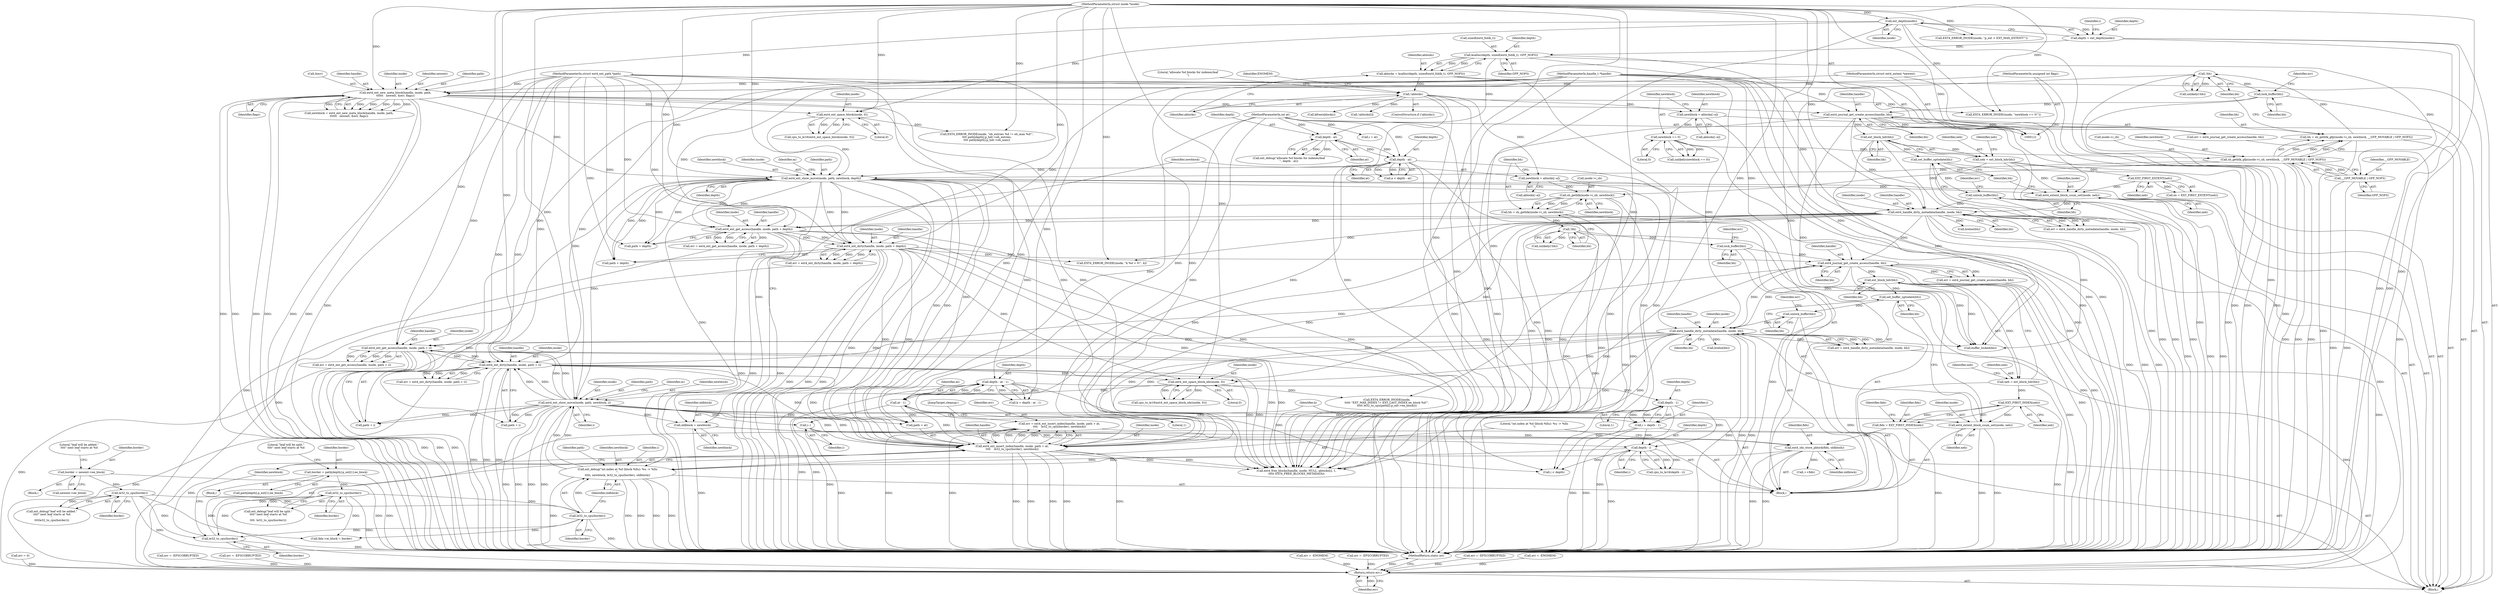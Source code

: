 digraph "0_linux_592acbf16821288ecdc4192c47e3774a4c48bb64_0@integer" {
"1000811" [label="(Call,err = ext4_ext_insert_index(handle, inode, path + at,\n\t\t\t\t    le32_to_cpu(border), newblock))"];
"1000813" [label="(Call,ext4_ext_insert_index(handle, inode, path + at,\n\t\t\t\t    le32_to_cpu(border), newblock))"];
"1000761" [label="(Call,ext4_handle_dirty_metadata(handle, inode, bh))"];
"1000584" [label="(Call,ext4_journal_get_create_access(handle, bh))"];
"1000800" [label="(Call,ext4_ext_dirty(handle, inode, path + i))"];
"1000778" [label="(Call,ext4_ext_get_access(handle, inode, path + i))"];
"1000122" [label="(MethodParameterIn,handle_t *handle)"];
"1000123" [label="(MethodParameterIn,struct inode *inode)"];
"1000700" [label="(Call,ext4_ext_show_move(inode, path, newblock, i))"];
"1000610" [label="(Call,ext4_ext_space_block_idx(inode, 0))"];
"1000470" [label="(Call,ext4_handle_dirty_metadata(handle, inode, bh))"];
"1000317" [label="(Call,ext4_journal_get_create_access(handle, bh))"];
"1000255" [label="(Call,ext4_ext_new_meta_block(handle, inode, path,\n\t\t\t\t\t\t   newext, &err, flags))"];
"1000136" [label="(Call,ext_depth(inode))"];
"1000125" [label="(MethodParameterIn,struct ext4_ext_path *path)"];
"1000126" [label="(MethodParameterIn,struct ext4_extent *newext)"];
"1000124" [label="(MethodParameterIn,unsigned int flags)"];
"1000313" [label="(Call,lock_buffer(bh))"];
"1000305" [label="(Call,!bh)"];
"1000293" [label="(Call,bh = sb_getblk_gfp(inode->i_sb, newblock, __GFP_MOVABLE | GFP_NOFS))"];
"1000295" [label="(Call,sb_getblk_gfp(inode->i_sb, newblock, __GFP_MOVABLE | GFP_NOFS))"];
"1000281" [label="(Call,newblock == 0)"];
"1000273" [label="(Call,newblock = ablocks[--a])"];
"1000231" [label="(Call,!ablocks)"];
"1000223" [label="(Call,ablocks = kcalloc(depth, sizeof(ext4_fsblk_t), GFP_NOFS))"];
"1000225" [label="(Call,kcalloc(depth, sizeof(ext4_fsblk_t), GFP_NOFS))"];
"1000134" [label="(Call,depth = ext_depth(inode))"];
"1000300" [label="(Call,__GFP_MOVABLE | GFP_NOFS)"];
"1000461" [label="(Call,ext4_extent_block_csum_set(inode, neh))"];
"1000405" [label="(Call,ext4_ext_show_move(inode, path, newblock, depth))"];
"1000337" [label="(Call,ext4_ext_space_block(inode, 0))"];
"1000247" [label="(Call,depth - at)"];
"1000238" [label="(Call,depth - at)"];
"1000127" [label="(MethodParameterIn,int at)"];
"1000323" [label="(Call,neh = ext_block_hdr(bh))"];
"1000325" [label="(Call,ext_block_hdr(bh))"];
"1000416" [label="(Call,EXT_FIRST_EXTENT(neh))"];
"1000466" [label="(Call,unlock_buffer(bh))"];
"1000464" [label="(Call,set_buffer_uptodate(bh))"];
"1000509" [label="(Call,ext4_ext_dirty(handle, inode, path + depth))"];
"1000487" [label="(Call,ext4_ext_get_access(handle, inode, path + depth))"];
"1000633" [label="(Call,ext_debug(\"int.index at %d (block %llu): %u -> %llu\n\",\n\t\t\t\ti, newblock, le32_to_cpu(border), oldblock))"];
"1000618" [label="(Call,depth - i)"];
"1000547" [label="(Call,depth - 1)"];
"1000520" [label="(Call,depth - at - 1)"];
"1000522" [label="(Call,at - 1)"];
"1000809" [label="(Call,i--)"];
"1000545" [label="(Call,i = depth - 1)"];
"1000565" [label="(Call,sb_getblk(inode->i_sb, newblock))"];
"1000557" [label="(Call,newblock = ablocks[--a])"];
"1000637" [label="(Call,le32_to_cpu(border))"];
"1000221" [label="(Call,le32_to_cpu(border))"];
"1000214" [label="(Call,border = newext->ee_block)"];
"1000210" [label="(Call,le32_to_cpu(border))"];
"1000197" [label="(Call,border = path[depth].p_ext[1].ee_block)"];
"1000630" [label="(Call,ext4_idx_store_pblock(fidx, oldblock))"];
"1000621" [label="(Call,fidx = EXT_FIRST_INDEX(neh))"];
"1000623" [label="(Call,EXT_FIRST_INDEX(neh))"];
"1000590" [label="(Call,neh = ext_block_hdr(bh))"];
"1000592" [label="(Call,ext_block_hdr(bh))"];
"1000554" [label="(Call,oldblock = newblock)"];
"1000580" [label="(Call,lock_buffer(bh))"];
"1000572" [label="(Call,!bh)"];
"1000563" [label="(Call,bh = sb_getblk(inode->i_sb, newblock))"];
"1000752" [label="(Call,ext4_extent_block_csum_set(inode, neh))"];
"1000757" [label="(Call,unlock_buffer(bh))"];
"1000755" [label="(Call,set_buffer_uptodate(bh))"];
"1000819" [label="(Call,le32_to_cpu(border))"];
"1000863" [label="(Return,return err;)"];
"1000258" [label="(Identifier,path)"];
"1000509" [label="(Call,ext4_ext_dirty(handle, inode, path + depth))"];
"1000759" [label="(Call,err = ext4_handle_dirty_metadata(handle, inode, bh))"];
"1000632" [label="(Identifier,oldblock)"];
"1000764" [label="(Identifier,bh)"];
"1000809" [label="(Call,i--)"];
"1000136" [label="(Call,ext_depth(inode))"];
"1000468" [label="(Call,err = ext4_handle_dirty_metadata(handle, inode, bh))"];
"1000521" [label="(Identifier,depth)"];
"1000781" [label="(Call,path + i)"];
"1000142" [label="(Identifier,i)"];
"1000408" [label="(Identifier,newblock)"];
"1000213" [label="(Block,)"];
"1000260" [label="(Call,&err)"];
"1000249" [label="(Identifier,at)"];
"1000768" [label="(Call,brelse(bh))"];
"1000821" [label="(Identifier,newblock)"];
"1000611" [label="(Identifier,inode)"];
"1000812" [label="(Identifier,err)"];
"1000220" [label="(Literal,\"leaf will be added.\"\n\t\t\t\t\" next leaf starts at %d\n\")"];
"1000122" [label="(MethodParameterIn,handle_t *handle)"];
"1000296" [label="(Call,inode->i_sb)"];
"1000763" [label="(Identifier,inode)"];
"1000470" [label="(Call,ext4_handle_dirty_metadata(handle, inode, bh))"];
"1000326" [label="(Identifier,bh)"];
"1000580" [label="(Call,lock_buffer(bh))"];
"1000224" [label="(Identifier,ablocks)"];
"1000590" [label="(Call,neh = ext_block_hdr(bh))"];
"1000135" [label="(Identifier,depth)"];
"1000477" [label="(Call,brelse(bh))"];
"1000512" [label="(Call,path + depth)"];
"1000124" [label="(MethodParameterIn,unsigned int flags)"];
"1000523" [label="(Identifier,at)"];
"1000313" [label="(Call,lock_buffer(bh))"];
"1000757" [label="(Call,unlock_buffer(bh))"];
"1000316" [label="(Identifier,err)"];
"1000620" [label="(Identifier,i)"];
"1000755" [label="(Call,set_buffer_uptodate(bh))"];
"1000300" [label="(Call,__GFP_MOVABLE | GFP_NOFS)"];
"1000221" [label="(Call,le32_to_cpu(border))"];
"1000209" [label="(Literal,\"leaf will be split.\"\n\t\t\t\t\" next leaf starts at %d\n\")"];
"1000229" [label="(Identifier,GFP_NOFS)"];
"1000319" [label="(Identifier,bh)"];
"1000226" [label="(Identifier,depth)"];
"1000295" [label="(Call,sb_getblk_gfp(inode->i_sb, newblock, __GFP_MOVABLE | GFP_NOFS))"];
"1000141" [label="(Call,i = at)"];
"1000208" [label="(Call,ext_debug(\"leaf will be split.\"\n\t\t\t\t\" next leaf starts at %d\n\",\n\t\t\t\t  le32_to_cpu(border)))"];
"1000134" [label="(Call,depth = ext_depth(inode))"];
"1000593" [label="(Identifier,bh)"];
"1000510" [label="(Identifier,handle)"];
"1000198" [label="(Identifier,border)"];
"1000646" [label="(Identifier,path)"];
"1000282" [label="(Identifier,newblock)"];
"1000463" [label="(Identifier,neh)"];
"1000125" [label="(MethodParameterIn,struct ext4_ext_path *path)"];
"1000802" [label="(Identifier,inode)"];
"1000816" [label="(Call,path + at)"];
"1000586" [label="(Identifier,bh)"];
"1000368" [label="(Call,EXT4_ERROR_INODE(inode, \"eh_entries %d != eh_max %d!\",\n\t\t\t\t path[depth].p_hdr->eh_entries,\n\t\t\t\t path[depth].p_hdr->eh_max))"];
"1000840" [label="(Call,i < depth)"];
"1000569" [label="(Identifier,newblock)"];
"1000627" [label="(Identifier,fidx)"];
"1000285" [label="(Call,EXT4_ERROR_INODE(inode, \"newblock == 0!\"))"];
"1000238" [label="(Call,depth - at)"];
"1000573" [label="(Identifier,bh)"];
"1000815" [label="(Identifier,inode)"];
"1000255" [label="(Call,ext4_ext_new_meta_block(handle, inode, path,\n\t\t\t\t\t\t   newext, &err, flags))"];
"1000472" [label="(Identifier,inode)"];
"1000231" [label="(Call,!ablocks)"];
"1000863" [label="(Return,return err;)"];
"1000553" [label="(Block,)"];
"1000223" [label="(Call,ablocks = kcalloc(depth, sizeof(ext4_fsblk_t), GFP_NOFS))"];
"1000864" [label="(Identifier,err)"];
"1000507" [label="(Call,err = ext4_ext_dirty(handle, inode, path + depth))"];
"1000405" [label="(Call,ext4_ext_show_move(inode, path, newblock, depth))"];
"1000215" [label="(Identifier,border)"];
"1000338" [label="(Identifier,inode)"];
"1000801" [label="(Identifier,handle)"];
"1000325" [label="(Call,ext_block_hdr(bh))"];
"1000489" [label="(Identifier,inode)"];
"1000635" [label="(Identifier,i)"];
"1000820" [label="(Identifier,border)"];
"1000323" [label="(Call,neh = ext_block_hdr(bh))"];
"1000462" [label="(Identifier,inode)"];
"1000758" [label="(Identifier,bh)"];
"1000634" [label="(Literal,\"int.index at %d (block %llu): %u -> %llu\n\")"];
"1000582" [label="(Call,err = ext4_journal_get_create_access(handle, bh))"];
"1000511" [label="(Identifier,inode)"];
"1000406" [label="(Identifier,inode)"];
"1000633" [label="(Call,ext_debug(\"int.index at %d (block %llu): %u -> %llu\n\",\n\t\t\t\ti, newblock, le32_to_cpu(border), oldblock))"];
"1000414" [label="(Call,ex = EXT_FIRST_EXTENT(neh))"];
"1000465" [label="(Identifier,bh)"];
"1000545" [label="(Call,i = depth - 1)"];
"1000752" [label="(Call,ext4_extent_block_csum_set(inode, neh))"];
"1000822" [label="(JumpTarget,cleanup:)"];
"1000196" [label="(Block,)"];
"1000222" [label="(Identifier,border)"];
"1000280" [label="(Call,unlikely(newblock == 0))"];
"1000245" [label="(Call,a < depth - at)"];
"1000247" [label="(Call,depth - at)"];
"1000559" [label="(Call,ablocks[--a])"];
"1000293" [label="(Call,bh = sb_getblk_gfp(inode->i_sb, newblock, __GFP_MOVABLE | GFP_NOFS))"];
"1000253" [label="(Call,newblock = ext4_ext_new_meta_block(handle, inode, path,\n\t\t\t\t\t\t   newext, &err, flags))"];
"1000621" [label="(Call,fidx = EXT_FIRST_INDEX(neh))"];
"1000518" [label="(Call,k = depth - at - 1)"];
"1000219" [label="(Call,ext_debug(\"leaf will be added.\"\n\t\t\t\t\" next leaf starts at %d\n\",\n\t\t\t\tle32_to_cpu(border)))"];
"1000488" [label="(Identifier,handle)"];
"1000546" [label="(Identifier,i)"];
"1000619" [label="(Identifier,depth)"];
"1000810" [label="(Identifier,i)"];
"1000622" [label="(Identifier,fidx)"];
"1000416" [label="(Call,EXT_FIRST_EXTENT(neh))"];
"1000572" [label="(Call,!bh)"];
"1000564" [label="(Identifier,bh)"];
"1000227" [label="(Call,sizeof(ext4_fsblk_t))"];
"1000137" [label="(Identifier,inode)"];
"1000803" [label="(Call,path + i)"];
"1000591" [label="(Identifier,neh)"];
"1000531" [label="(Call,EXT4_ERROR_INODE(inode, \"k %d < 0!\", k))"];
"1000656" [label="(Call,EXT4_ERROR_INODE(inode,\n\t\t\t\t\t \"EXT_MAX_INDEX != EXT_LAST_INDEX ee_block %d!\",\n\t\t\t\t\t le32_to_cpu(path[i].p_ext->ee_block)))"];
"1000557" [label="(Call,newblock = ablocks[--a])"];
"1000847" [label="(Call,!ablocks[i])"];
"1000464" [label="(Call,set_buffer_uptodate(bh))"];
"1000469" [label="(Identifier,err)"];
"1000317" [label="(Call,ext4_journal_get_create_access(handle, bh))"];
"1000177" [label="(Call,EXT4_ERROR_INODE(inode, \"p_ext > EXT_MAX_EXTENT!\"))"];
"1000306" [label="(Identifier,bh)"];
"1000552" [label="(Identifier,k)"];
"1000610" [label="(Call,ext4_ext_space_block_idx(inode, 0))"];
"1000236" [label="(Call,ext_debug(\"allocate %d blocks for indexes/leaf\n\", depth - at))"];
"1000636" [label="(Identifier,newblock)"];
"1000466" [label="(Call,unlock_buffer(bh))"];
"1000638" [label="(Identifier,border)"];
"1000411" [label="(Identifier,m)"];
"1000623" [label="(Call,EXT_FIRST_INDEX(neh))"];
"1000237" [label="(Literal,\"allocate %d blocks for indexes/leaf\n\")"];
"1000667" [label="(Call,err = -EFSCORRUPTED)"];
"1000473" [label="(Identifier,bh)"];
"1000585" [label="(Identifier,handle)"];
"1000700" [label="(Call,ext4_ext_show_move(inode, path, newblock, i))"];
"1000761" [label="(Call,ext4_handle_dirty_metadata(handle, inode, bh))"];
"1000753" [label="(Identifier,inode)"];
"1000703" [label="(Identifier,newblock)"];
"1000565" [label="(Call,sb_getblk(inode->i_sb, newblock))"];
"1000631" [label="(Identifier,fidx)"];
"1000127" [label="(MethodParameterIn,int at)"];
"1000630" [label="(Call,ext4_idx_store_pblock(fidx, oldblock))"];
"1000612" [label="(Literal,0)"];
"1000571" [label="(Call,unlikely(!bh))"];
"1000800" [label="(Call,ext4_ext_dirty(handle, inode, path + i))"];
"1000283" [label="(Literal,0)"];
"1000230" [label="(ControlStructure,if (!ablocks))"];
"1000485" [label="(Call,err = ext4_ext_get_access(handle, inode, path + depth))"];
"1000637" [label="(Call,le32_to_cpu(border))"];
"1000409" [label="(Identifier,depth)"];
"1000535" [label="(Call,err = -EFSCORRUPTED)"];
"1000210" [label="(Call,le32_to_cpu(border))"];
"1000639" [label="(Identifier,oldblock)"];
"1000256" [label="(Identifier,handle)"];
"1000294" [label="(Identifier,bh)"];
"1000235" [label="(Identifier,ENOMEM)"];
"1000520" [label="(Call,depth - at - 1)"];
"1000625" [label="(Call,fidx->ei_block = border)"];
"1000490" [label="(Call,path + depth)"];
"1000461" [label="(Call,ext4_extent_block_csum_set(inode, neh))"];
"1000407" [label="(Identifier,path)"];
"1000199" [label="(Call,path[depth].p_ext[1].ee_block)"];
"1000709" [label="(Call,++fidx)"];
"1000865" [label="(MethodReturn,static int)"];
"1000701" [label="(Identifier,inode)"];
"1000592" [label="(Call,ext_block_hdr(bh))"];
"1000556" [label="(Identifier,newblock)"];
"1000811" [label="(Call,err = ext4_ext_insert_index(handle, inode, path + at,\n\t\t\t\t    le32_to_cpu(border), newblock))"];
"1000762" [label="(Identifier,handle)"];
"1000581" [label="(Identifier,bh)"];
"1000756" [label="(Identifier,bh)"];
"1000575" [label="(Call,err = -ENOMEM)"];
"1000232" [label="(Identifier,ablocks)"];
"1000827" [label="(Call,buffer_locked(bh))"];
"1000548" [label="(Identifier,depth)"];
"1000126" [label="(MethodParameterIn,struct ext4_extent *newext)"];
"1000324" [label="(Identifier,neh)"];
"1000262" [label="(Identifier,flags)"];
"1000487" [label="(Call,ext4_ext_get_access(handle, inode, path + depth))"];
"1000339" [label="(Literal,0)"];
"1000467" [label="(Identifier,bh)"];
"1000558" [label="(Identifier,newblock)"];
"1000776" [label="(Call,err = ext4_ext_get_access(handle, inode, path + i))"];
"1000155" [label="(Call,err = 0)"];
"1000128" [label="(Block,)"];
"1000563" [label="(Call,bh = sb_getblk(inode->i_sb, newblock))"];
"1000702" [label="(Identifier,path)"];
"1000273" [label="(Call,newblock = ablocks[--a])"];
"1000617" [label="(Call,cpu_to_le16(depth - i))"];
"1000524" [label="(Literal,1)"];
"1000216" [label="(Call,newext->ee_block)"];
"1000760" [label="(Identifier,err)"];
"1000549" [label="(Literal,1)"];
"1000778" [label="(Call,ext4_ext_get_access(handle, inode, path + i))"];
"1000798" [label="(Call,err = ext4_ext_dirty(handle, inode, path + i))"];
"1000315" [label="(Call,err = ext4_journal_get_create_access(handle, bh))"];
"1000861" [label="(Call,kfree(ablocks))"];
"1000566" [label="(Call,inode->i_sb)"];
"1000240" [label="(Identifier,at)"];
"1000583" [label="(Identifier,err)"];
"1000555" [label="(Identifier,oldblock)"];
"1000706" [label="(Identifier,m)"];
"1000813" [label="(Call,ext4_ext_insert_index(handle, inode, path + at,\n\t\t\t\t    le32_to_cpu(border), newblock))"];
"1000305" [label="(Call,!bh)"];
"1000318" [label="(Identifier,handle)"];
"1000302" [label="(Identifier,GFP_NOFS)"];
"1000547" [label="(Call,depth - 1)"];
"1000609" [label="(Call,cpu_to_le16(ext4_ext_space_block_idx(inode, 0)))"];
"1000288" [label="(Call,err = -EFSCORRUPTED)"];
"1000779" [label="(Identifier,handle)"];
"1000304" [label="(Call,unlikely(!bh))"];
"1000471" [label="(Identifier,handle)"];
"1000275" [label="(Call,ablocks[--a])"];
"1000780" [label="(Identifier,inode)"];
"1000852" [label="(Call,ext4_free_blocks(handle, inode, NULL, ablocks[i], 1,\n\t\t\t\t\t EXT4_FREE_BLOCKS_METADATA))"];
"1000618" [label="(Call,depth - i)"];
"1000257" [label="(Identifier,inode)"];
"1000197" [label="(Call,border = path[depth].p_ext[1].ee_block)"];
"1000299" [label="(Identifier,newblock)"];
"1000814" [label="(Identifier,handle)"];
"1000417" [label="(Identifier,neh)"];
"1000259" [label="(Identifier,newext)"];
"1000329" [label="(Identifier,neh)"];
"1000624" [label="(Identifier,neh)"];
"1000819" [label="(Call,le32_to_cpu(border))"];
"1000596" [label="(Identifier,neh)"];
"1000554" [label="(Call,oldblock = newblock)"];
"1000225" [label="(Call,kcalloc(depth, sizeof(ext4_fsblk_t), GFP_NOFS))"];
"1000336" [label="(Call,cpu_to_le16(ext4_ext_space_block(inode, 0)))"];
"1000281" [label="(Call,newblock == 0)"];
"1000754" [label="(Identifier,neh)"];
"1000301" [label="(Identifier,__GFP_MOVABLE)"];
"1000239" [label="(Identifier,depth)"];
"1000214" [label="(Call,border = newext->ee_block)"];
"1000385" [label="(Call,err = -EFSCORRUPTED)"];
"1000704" [label="(Identifier,i)"];
"1000314" [label="(Identifier,bh)"];
"1000123" [label="(MethodParameterIn,struct inode *inode)"];
"1000337" [label="(Call,ext4_ext_space_block(inode, 0))"];
"1000211" [label="(Identifier,border)"];
"1000248" [label="(Identifier,depth)"];
"1000308" [label="(Call,err = -ENOMEM)"];
"1000522" [label="(Call,at - 1)"];
"1000584" [label="(Call,ext4_journal_get_create_access(handle, bh))"];
"1000274" [label="(Identifier,newblock)"];
"1000811" -> "1000128"  [label="AST: "];
"1000811" -> "1000813"  [label="CFG: "];
"1000812" -> "1000811"  [label="AST: "];
"1000813" -> "1000811"  [label="AST: "];
"1000822" -> "1000811"  [label="CFG: "];
"1000811" -> "1000865"  [label="DDG: "];
"1000811" -> "1000865"  [label="DDG: "];
"1000813" -> "1000811"  [label="DDG: "];
"1000813" -> "1000811"  [label="DDG: "];
"1000813" -> "1000811"  [label="DDG: "];
"1000813" -> "1000811"  [label="DDG: "];
"1000813" -> "1000811"  [label="DDG: "];
"1000811" -> "1000863"  [label="DDG: "];
"1000813" -> "1000821"  [label="CFG: "];
"1000814" -> "1000813"  [label="AST: "];
"1000815" -> "1000813"  [label="AST: "];
"1000816" -> "1000813"  [label="AST: "];
"1000819" -> "1000813"  [label="AST: "];
"1000821" -> "1000813"  [label="AST: "];
"1000813" -> "1000865"  [label="DDG: "];
"1000813" -> "1000865"  [label="DDG: "];
"1000813" -> "1000865"  [label="DDG: "];
"1000813" -> "1000865"  [label="DDG: "];
"1000813" -> "1000865"  [label="DDG: "];
"1000761" -> "1000813"  [label="DDG: "];
"1000761" -> "1000813"  [label="DDG: "];
"1000800" -> "1000813"  [label="DDG: "];
"1000800" -> "1000813"  [label="DDG: "];
"1000470" -> "1000813"  [label="DDG: "];
"1000470" -> "1000813"  [label="DDG: "];
"1000509" -> "1000813"  [label="DDG: "];
"1000509" -> "1000813"  [label="DDG: "];
"1000122" -> "1000813"  [label="DDG: "];
"1000123" -> "1000813"  [label="DDG: "];
"1000405" -> "1000813"  [label="DDG: "];
"1000405" -> "1000813"  [label="DDG: "];
"1000700" -> "1000813"  [label="DDG: "];
"1000700" -> "1000813"  [label="DDG: "];
"1000125" -> "1000813"  [label="DDG: "];
"1000522" -> "1000813"  [label="DDG: "];
"1000127" -> "1000813"  [label="DDG: "];
"1000819" -> "1000813"  [label="DDG: "];
"1000813" -> "1000852"  [label="DDG: "];
"1000813" -> "1000852"  [label="DDG: "];
"1000761" -> "1000759"  [label="AST: "];
"1000761" -> "1000764"  [label="CFG: "];
"1000762" -> "1000761"  [label="AST: "];
"1000763" -> "1000761"  [label="AST: "];
"1000764" -> "1000761"  [label="AST: "];
"1000759" -> "1000761"  [label="CFG: "];
"1000761" -> "1000865"  [label="DDG: "];
"1000761" -> "1000865"  [label="DDG: "];
"1000761" -> "1000865"  [label="DDG: "];
"1000761" -> "1000584"  [label="DDG: "];
"1000761" -> "1000610"  [label="DDG: "];
"1000761" -> "1000759"  [label="DDG: "];
"1000761" -> "1000759"  [label="DDG: "];
"1000761" -> "1000759"  [label="DDG: "];
"1000584" -> "1000761"  [label="DDG: "];
"1000122" -> "1000761"  [label="DDG: "];
"1000752" -> "1000761"  [label="DDG: "];
"1000123" -> "1000761"  [label="DDG: "];
"1000757" -> "1000761"  [label="DDG: "];
"1000761" -> "1000768"  [label="DDG: "];
"1000761" -> "1000778"  [label="DDG: "];
"1000761" -> "1000778"  [label="DDG: "];
"1000761" -> "1000827"  [label="DDG: "];
"1000761" -> "1000852"  [label="DDG: "];
"1000761" -> "1000852"  [label="DDG: "];
"1000584" -> "1000582"  [label="AST: "];
"1000584" -> "1000586"  [label="CFG: "];
"1000585" -> "1000584"  [label="AST: "];
"1000586" -> "1000584"  [label="AST: "];
"1000582" -> "1000584"  [label="CFG: "];
"1000584" -> "1000865"  [label="DDG: "];
"1000584" -> "1000865"  [label="DDG: "];
"1000584" -> "1000582"  [label="DDG: "];
"1000584" -> "1000582"  [label="DDG: "];
"1000800" -> "1000584"  [label="DDG: "];
"1000470" -> "1000584"  [label="DDG: "];
"1000509" -> "1000584"  [label="DDG: "];
"1000122" -> "1000584"  [label="DDG: "];
"1000580" -> "1000584"  [label="DDG: "];
"1000584" -> "1000592"  [label="DDG: "];
"1000584" -> "1000827"  [label="DDG: "];
"1000584" -> "1000852"  [label="DDG: "];
"1000800" -> "1000798"  [label="AST: "];
"1000800" -> "1000803"  [label="CFG: "];
"1000801" -> "1000800"  [label="AST: "];
"1000802" -> "1000800"  [label="AST: "];
"1000803" -> "1000800"  [label="AST: "];
"1000798" -> "1000800"  [label="CFG: "];
"1000800" -> "1000865"  [label="DDG: "];
"1000800" -> "1000865"  [label="DDG: "];
"1000800" -> "1000865"  [label="DDG: "];
"1000800" -> "1000610"  [label="DDG: "];
"1000800" -> "1000798"  [label="DDG: "];
"1000800" -> "1000798"  [label="DDG: "];
"1000800" -> "1000798"  [label="DDG: "];
"1000778" -> "1000800"  [label="DDG: "];
"1000778" -> "1000800"  [label="DDG: "];
"1000122" -> "1000800"  [label="DDG: "];
"1000123" -> "1000800"  [label="DDG: "];
"1000125" -> "1000800"  [label="DDG: "];
"1000700" -> "1000800"  [label="DDG: "];
"1000700" -> "1000800"  [label="DDG: "];
"1000800" -> "1000852"  [label="DDG: "];
"1000800" -> "1000852"  [label="DDG: "];
"1000778" -> "1000776"  [label="AST: "];
"1000778" -> "1000781"  [label="CFG: "];
"1000779" -> "1000778"  [label="AST: "];
"1000780" -> "1000778"  [label="AST: "];
"1000781" -> "1000778"  [label="AST: "];
"1000776" -> "1000778"  [label="CFG: "];
"1000778" -> "1000865"  [label="DDG: "];
"1000778" -> "1000865"  [label="DDG: "];
"1000778" -> "1000865"  [label="DDG: "];
"1000778" -> "1000776"  [label="DDG: "];
"1000778" -> "1000776"  [label="DDG: "];
"1000778" -> "1000776"  [label="DDG: "];
"1000122" -> "1000778"  [label="DDG: "];
"1000123" -> "1000778"  [label="DDG: "];
"1000700" -> "1000778"  [label="DDG: "];
"1000700" -> "1000778"  [label="DDG: "];
"1000125" -> "1000778"  [label="DDG: "];
"1000778" -> "1000852"  [label="DDG: "];
"1000778" -> "1000852"  [label="DDG: "];
"1000122" -> "1000121"  [label="AST: "];
"1000122" -> "1000865"  [label="DDG: "];
"1000122" -> "1000255"  [label="DDG: "];
"1000122" -> "1000317"  [label="DDG: "];
"1000122" -> "1000470"  [label="DDG: "];
"1000122" -> "1000487"  [label="DDG: "];
"1000122" -> "1000509"  [label="DDG: "];
"1000122" -> "1000852"  [label="DDG: "];
"1000123" -> "1000121"  [label="AST: "];
"1000123" -> "1000865"  [label="DDG: "];
"1000123" -> "1000136"  [label="DDG: "];
"1000123" -> "1000177"  [label="DDG: "];
"1000123" -> "1000255"  [label="DDG: "];
"1000123" -> "1000285"  [label="DDG: "];
"1000123" -> "1000337"  [label="DDG: "];
"1000123" -> "1000368"  [label="DDG: "];
"1000123" -> "1000405"  [label="DDG: "];
"1000123" -> "1000461"  [label="DDG: "];
"1000123" -> "1000470"  [label="DDG: "];
"1000123" -> "1000487"  [label="DDG: "];
"1000123" -> "1000509"  [label="DDG: "];
"1000123" -> "1000531"  [label="DDG: "];
"1000123" -> "1000610"  [label="DDG: "];
"1000123" -> "1000656"  [label="DDG: "];
"1000123" -> "1000700"  [label="DDG: "];
"1000123" -> "1000752"  [label="DDG: "];
"1000123" -> "1000852"  [label="DDG: "];
"1000700" -> "1000553"  [label="AST: "];
"1000700" -> "1000704"  [label="CFG: "];
"1000701" -> "1000700"  [label="AST: "];
"1000702" -> "1000700"  [label="AST: "];
"1000703" -> "1000700"  [label="AST: "];
"1000704" -> "1000700"  [label="AST: "];
"1000706" -> "1000700"  [label="CFG: "];
"1000700" -> "1000865"  [label="DDG: "];
"1000700" -> "1000865"  [label="DDG: "];
"1000700" -> "1000865"  [label="DDG: "];
"1000700" -> "1000865"  [label="DDG: "];
"1000700" -> "1000554"  [label="DDG: "];
"1000610" -> "1000700"  [label="DDG: "];
"1000405" -> "1000700"  [label="DDG: "];
"1000125" -> "1000700"  [label="DDG: "];
"1000633" -> "1000700"  [label="DDG: "];
"1000633" -> "1000700"  [label="DDG: "];
"1000700" -> "1000752"  [label="DDG: "];
"1000700" -> "1000781"  [label="DDG: "];
"1000700" -> "1000781"  [label="DDG: "];
"1000700" -> "1000803"  [label="DDG: "];
"1000700" -> "1000803"  [label="DDG: "];
"1000700" -> "1000809"  [label="DDG: "];
"1000700" -> "1000816"  [label="DDG: "];
"1000610" -> "1000609"  [label="AST: "];
"1000610" -> "1000612"  [label="CFG: "];
"1000611" -> "1000610"  [label="AST: "];
"1000612" -> "1000610"  [label="AST: "];
"1000609" -> "1000610"  [label="CFG: "];
"1000610" -> "1000609"  [label="DDG: "];
"1000610" -> "1000609"  [label="DDG: "];
"1000470" -> "1000610"  [label="DDG: "];
"1000509" -> "1000610"  [label="DDG: "];
"1000610" -> "1000656"  [label="DDG: "];
"1000470" -> "1000468"  [label="AST: "];
"1000470" -> "1000473"  [label="CFG: "];
"1000471" -> "1000470"  [label="AST: "];
"1000472" -> "1000470"  [label="AST: "];
"1000473" -> "1000470"  [label="AST: "];
"1000468" -> "1000470"  [label="CFG: "];
"1000470" -> "1000865"  [label="DDG: "];
"1000470" -> "1000865"  [label="DDG: "];
"1000470" -> "1000865"  [label="DDG: "];
"1000470" -> "1000468"  [label="DDG: "];
"1000470" -> "1000468"  [label="DDG: "];
"1000470" -> "1000468"  [label="DDG: "];
"1000317" -> "1000470"  [label="DDG: "];
"1000461" -> "1000470"  [label="DDG: "];
"1000466" -> "1000470"  [label="DDG: "];
"1000470" -> "1000477"  [label="DDG: "];
"1000470" -> "1000487"  [label="DDG: "];
"1000470" -> "1000487"  [label="DDG: "];
"1000470" -> "1000531"  [label="DDG: "];
"1000470" -> "1000827"  [label="DDG: "];
"1000470" -> "1000852"  [label="DDG: "];
"1000470" -> "1000852"  [label="DDG: "];
"1000317" -> "1000315"  [label="AST: "];
"1000317" -> "1000319"  [label="CFG: "];
"1000318" -> "1000317"  [label="AST: "];
"1000319" -> "1000317"  [label="AST: "];
"1000315" -> "1000317"  [label="CFG: "];
"1000317" -> "1000865"  [label="DDG: "];
"1000317" -> "1000865"  [label="DDG: "];
"1000317" -> "1000315"  [label="DDG: "];
"1000317" -> "1000315"  [label="DDG: "];
"1000255" -> "1000317"  [label="DDG: "];
"1000313" -> "1000317"  [label="DDG: "];
"1000317" -> "1000325"  [label="DDG: "];
"1000317" -> "1000827"  [label="DDG: "];
"1000317" -> "1000852"  [label="DDG: "];
"1000255" -> "1000253"  [label="AST: "];
"1000255" -> "1000262"  [label="CFG: "];
"1000256" -> "1000255"  [label="AST: "];
"1000257" -> "1000255"  [label="AST: "];
"1000258" -> "1000255"  [label="AST: "];
"1000259" -> "1000255"  [label="AST: "];
"1000260" -> "1000255"  [label="AST: "];
"1000262" -> "1000255"  [label="AST: "];
"1000253" -> "1000255"  [label="CFG: "];
"1000255" -> "1000865"  [label="DDG: "];
"1000255" -> "1000865"  [label="DDG: "];
"1000255" -> "1000865"  [label="DDG: "];
"1000255" -> "1000865"  [label="DDG: "];
"1000255" -> "1000865"  [label="DDG: "];
"1000255" -> "1000865"  [label="DDG: "];
"1000255" -> "1000253"  [label="DDG: "];
"1000255" -> "1000253"  [label="DDG: "];
"1000255" -> "1000253"  [label="DDG: "];
"1000255" -> "1000253"  [label="DDG: "];
"1000255" -> "1000253"  [label="DDG: "];
"1000255" -> "1000253"  [label="DDG: "];
"1000136" -> "1000255"  [label="DDG: "];
"1000125" -> "1000255"  [label="DDG: "];
"1000126" -> "1000255"  [label="DDG: "];
"1000124" -> "1000255"  [label="DDG: "];
"1000255" -> "1000285"  [label="DDG: "];
"1000255" -> "1000337"  [label="DDG: "];
"1000255" -> "1000405"  [label="DDG: "];
"1000255" -> "1000852"  [label="DDG: "];
"1000255" -> "1000852"  [label="DDG: "];
"1000136" -> "1000134"  [label="AST: "];
"1000136" -> "1000137"  [label="CFG: "];
"1000137" -> "1000136"  [label="AST: "];
"1000134" -> "1000136"  [label="CFG: "];
"1000136" -> "1000865"  [label="DDG: "];
"1000136" -> "1000134"  [label="DDG: "];
"1000136" -> "1000177"  [label="DDG: "];
"1000136" -> "1000285"  [label="DDG: "];
"1000136" -> "1000337"  [label="DDG: "];
"1000136" -> "1000852"  [label="DDG: "];
"1000125" -> "1000121"  [label="AST: "];
"1000125" -> "1000865"  [label="DDG: "];
"1000125" -> "1000405"  [label="DDG: "];
"1000125" -> "1000487"  [label="DDG: "];
"1000125" -> "1000490"  [label="DDG: "];
"1000125" -> "1000509"  [label="DDG: "];
"1000125" -> "1000512"  [label="DDG: "];
"1000125" -> "1000781"  [label="DDG: "];
"1000125" -> "1000803"  [label="DDG: "];
"1000125" -> "1000816"  [label="DDG: "];
"1000126" -> "1000121"  [label="AST: "];
"1000126" -> "1000865"  [label="DDG: "];
"1000124" -> "1000121"  [label="AST: "];
"1000124" -> "1000865"  [label="DDG: "];
"1000313" -> "1000128"  [label="AST: "];
"1000313" -> "1000314"  [label="CFG: "];
"1000314" -> "1000313"  [label="AST: "];
"1000316" -> "1000313"  [label="CFG: "];
"1000313" -> "1000865"  [label="DDG: "];
"1000305" -> "1000313"  [label="DDG: "];
"1000305" -> "1000304"  [label="AST: "];
"1000305" -> "1000306"  [label="CFG: "];
"1000306" -> "1000305"  [label="AST: "];
"1000304" -> "1000305"  [label="CFG: "];
"1000305" -> "1000865"  [label="DDG: "];
"1000305" -> "1000304"  [label="DDG: "];
"1000293" -> "1000305"  [label="DDG: "];
"1000305" -> "1000827"  [label="DDG: "];
"1000293" -> "1000128"  [label="AST: "];
"1000293" -> "1000295"  [label="CFG: "];
"1000294" -> "1000293"  [label="AST: "];
"1000295" -> "1000293"  [label="AST: "];
"1000306" -> "1000293"  [label="CFG: "];
"1000293" -> "1000865"  [label="DDG: "];
"1000295" -> "1000293"  [label="DDG: "];
"1000295" -> "1000293"  [label="DDG: "];
"1000295" -> "1000293"  [label="DDG: "];
"1000295" -> "1000300"  [label="CFG: "];
"1000296" -> "1000295"  [label="AST: "];
"1000299" -> "1000295"  [label="AST: "];
"1000300" -> "1000295"  [label="AST: "];
"1000295" -> "1000865"  [label="DDG: "];
"1000295" -> "1000865"  [label="DDG: "];
"1000295" -> "1000865"  [label="DDG: "];
"1000281" -> "1000295"  [label="DDG: "];
"1000300" -> "1000295"  [label="DDG: "];
"1000300" -> "1000295"  [label="DDG: "];
"1000295" -> "1000405"  [label="DDG: "];
"1000295" -> "1000565"  [label="DDG: "];
"1000281" -> "1000280"  [label="AST: "];
"1000281" -> "1000283"  [label="CFG: "];
"1000282" -> "1000281"  [label="AST: "];
"1000283" -> "1000281"  [label="AST: "];
"1000280" -> "1000281"  [label="CFG: "];
"1000281" -> "1000865"  [label="DDG: "];
"1000281" -> "1000280"  [label="DDG: "];
"1000281" -> "1000280"  [label="DDG: "];
"1000273" -> "1000281"  [label="DDG: "];
"1000273" -> "1000128"  [label="AST: "];
"1000273" -> "1000275"  [label="CFG: "];
"1000274" -> "1000273"  [label="AST: "];
"1000275" -> "1000273"  [label="AST: "];
"1000282" -> "1000273"  [label="CFG: "];
"1000273" -> "1000865"  [label="DDG: "];
"1000231" -> "1000273"  [label="DDG: "];
"1000231" -> "1000230"  [label="AST: "];
"1000231" -> "1000232"  [label="CFG: "];
"1000232" -> "1000231"  [label="AST: "];
"1000235" -> "1000231"  [label="CFG: "];
"1000237" -> "1000231"  [label="CFG: "];
"1000231" -> "1000865"  [label="DDG: "];
"1000231" -> "1000865"  [label="DDG: "];
"1000223" -> "1000231"  [label="DDG: "];
"1000231" -> "1000557"  [label="DDG: "];
"1000231" -> "1000847"  [label="DDG: "];
"1000231" -> "1000852"  [label="DDG: "];
"1000231" -> "1000861"  [label="DDG: "];
"1000223" -> "1000128"  [label="AST: "];
"1000223" -> "1000225"  [label="CFG: "];
"1000224" -> "1000223"  [label="AST: "];
"1000225" -> "1000223"  [label="AST: "];
"1000232" -> "1000223"  [label="CFG: "];
"1000223" -> "1000865"  [label="DDG: "];
"1000225" -> "1000223"  [label="DDG: "];
"1000225" -> "1000223"  [label="DDG: "];
"1000225" -> "1000229"  [label="CFG: "];
"1000226" -> "1000225"  [label="AST: "];
"1000227" -> "1000225"  [label="AST: "];
"1000229" -> "1000225"  [label="AST: "];
"1000225" -> "1000865"  [label="DDG: "];
"1000225" -> "1000865"  [label="DDG: "];
"1000134" -> "1000225"  [label="DDG: "];
"1000225" -> "1000238"  [label="DDG: "];
"1000225" -> "1000300"  [label="DDG: "];
"1000134" -> "1000128"  [label="AST: "];
"1000135" -> "1000134"  [label="AST: "];
"1000142" -> "1000134"  [label="CFG: "];
"1000134" -> "1000865"  [label="DDG: "];
"1000134" -> "1000865"  [label="DDG: "];
"1000300" -> "1000302"  [label="CFG: "];
"1000301" -> "1000300"  [label="AST: "];
"1000302" -> "1000300"  [label="AST: "];
"1000300" -> "1000865"  [label="DDG: "];
"1000300" -> "1000865"  [label="DDG: "];
"1000461" -> "1000128"  [label="AST: "];
"1000461" -> "1000463"  [label="CFG: "];
"1000462" -> "1000461"  [label="AST: "];
"1000463" -> "1000461"  [label="AST: "];
"1000465" -> "1000461"  [label="CFG: "];
"1000461" -> "1000865"  [label="DDG: "];
"1000461" -> "1000865"  [label="DDG: "];
"1000405" -> "1000461"  [label="DDG: "];
"1000323" -> "1000461"  [label="DDG: "];
"1000416" -> "1000461"  [label="DDG: "];
"1000405" -> "1000128"  [label="AST: "];
"1000405" -> "1000409"  [label="CFG: "];
"1000406" -> "1000405"  [label="AST: "];
"1000407" -> "1000405"  [label="AST: "];
"1000408" -> "1000405"  [label="AST: "];
"1000409" -> "1000405"  [label="AST: "];
"1000411" -> "1000405"  [label="CFG: "];
"1000405" -> "1000865"  [label="DDG: "];
"1000405" -> "1000865"  [label="DDG: "];
"1000405" -> "1000865"  [label="DDG: "];
"1000405" -> "1000865"  [label="DDG: "];
"1000337" -> "1000405"  [label="DDG: "];
"1000247" -> "1000405"  [label="DDG: "];
"1000405" -> "1000487"  [label="DDG: "];
"1000405" -> "1000487"  [label="DDG: "];
"1000405" -> "1000490"  [label="DDG: "];
"1000405" -> "1000490"  [label="DDG: "];
"1000405" -> "1000509"  [label="DDG: "];
"1000405" -> "1000509"  [label="DDG: "];
"1000405" -> "1000512"  [label="DDG: "];
"1000405" -> "1000512"  [label="DDG: "];
"1000405" -> "1000520"  [label="DDG: "];
"1000405" -> "1000554"  [label="DDG: "];
"1000405" -> "1000816"  [label="DDG: "];
"1000405" -> "1000840"  [label="DDG: "];
"1000337" -> "1000336"  [label="AST: "];
"1000337" -> "1000339"  [label="CFG: "];
"1000338" -> "1000337"  [label="AST: "];
"1000339" -> "1000337"  [label="AST: "];
"1000336" -> "1000337"  [label="CFG: "];
"1000337" -> "1000336"  [label="DDG: "];
"1000337" -> "1000336"  [label="DDG: "];
"1000337" -> "1000368"  [label="DDG: "];
"1000247" -> "1000245"  [label="AST: "];
"1000247" -> "1000249"  [label="CFG: "];
"1000248" -> "1000247"  [label="AST: "];
"1000249" -> "1000247"  [label="AST: "];
"1000245" -> "1000247"  [label="CFG: "];
"1000247" -> "1000865"  [label="DDG: "];
"1000247" -> "1000865"  [label="DDG: "];
"1000247" -> "1000245"  [label="DDG: "];
"1000247" -> "1000245"  [label="DDG: "];
"1000238" -> "1000247"  [label="DDG: "];
"1000238" -> "1000247"  [label="DDG: "];
"1000127" -> "1000247"  [label="DDG: "];
"1000247" -> "1000522"  [label="DDG: "];
"1000247" -> "1000840"  [label="DDG: "];
"1000238" -> "1000236"  [label="AST: "];
"1000238" -> "1000240"  [label="CFG: "];
"1000239" -> "1000238"  [label="AST: "];
"1000240" -> "1000238"  [label="AST: "];
"1000236" -> "1000238"  [label="CFG: "];
"1000238" -> "1000236"  [label="DDG: "];
"1000238" -> "1000236"  [label="DDG: "];
"1000127" -> "1000238"  [label="DDG: "];
"1000127" -> "1000121"  [label="AST: "];
"1000127" -> "1000865"  [label="DDG: "];
"1000127" -> "1000141"  [label="DDG: "];
"1000127" -> "1000522"  [label="DDG: "];
"1000127" -> "1000816"  [label="DDG: "];
"1000323" -> "1000128"  [label="AST: "];
"1000323" -> "1000325"  [label="CFG: "];
"1000324" -> "1000323"  [label="AST: "];
"1000325" -> "1000323"  [label="AST: "];
"1000329" -> "1000323"  [label="CFG: "];
"1000323" -> "1000865"  [label="DDG: "];
"1000323" -> "1000865"  [label="DDG: "];
"1000325" -> "1000323"  [label="DDG: "];
"1000323" -> "1000416"  [label="DDG: "];
"1000325" -> "1000326"  [label="CFG: "];
"1000326" -> "1000325"  [label="AST: "];
"1000325" -> "1000865"  [label="DDG: "];
"1000325" -> "1000464"  [label="DDG: "];
"1000325" -> "1000827"  [label="DDG: "];
"1000416" -> "1000414"  [label="AST: "];
"1000416" -> "1000417"  [label="CFG: "];
"1000417" -> "1000416"  [label="AST: "];
"1000414" -> "1000416"  [label="CFG: "];
"1000416" -> "1000414"  [label="DDG: "];
"1000466" -> "1000128"  [label="AST: "];
"1000466" -> "1000467"  [label="CFG: "];
"1000467" -> "1000466"  [label="AST: "];
"1000469" -> "1000466"  [label="CFG: "];
"1000466" -> "1000865"  [label="DDG: "];
"1000464" -> "1000466"  [label="DDG: "];
"1000464" -> "1000128"  [label="AST: "];
"1000464" -> "1000465"  [label="CFG: "];
"1000465" -> "1000464"  [label="AST: "];
"1000467" -> "1000464"  [label="CFG: "];
"1000464" -> "1000865"  [label="DDG: "];
"1000509" -> "1000507"  [label="AST: "];
"1000509" -> "1000512"  [label="CFG: "];
"1000510" -> "1000509"  [label="AST: "];
"1000511" -> "1000509"  [label="AST: "];
"1000512" -> "1000509"  [label="AST: "];
"1000507" -> "1000509"  [label="CFG: "];
"1000509" -> "1000865"  [label="DDG: "];
"1000509" -> "1000865"  [label="DDG: "];
"1000509" -> "1000865"  [label="DDG: "];
"1000509" -> "1000507"  [label="DDG: "];
"1000509" -> "1000507"  [label="DDG: "];
"1000509" -> "1000507"  [label="DDG: "];
"1000487" -> "1000509"  [label="DDG: "];
"1000487" -> "1000509"  [label="DDG: "];
"1000509" -> "1000531"  [label="DDG: "];
"1000509" -> "1000852"  [label="DDG: "];
"1000509" -> "1000852"  [label="DDG: "];
"1000487" -> "1000485"  [label="AST: "];
"1000487" -> "1000490"  [label="CFG: "];
"1000488" -> "1000487"  [label="AST: "];
"1000489" -> "1000487"  [label="AST: "];
"1000490" -> "1000487"  [label="AST: "];
"1000485" -> "1000487"  [label="CFG: "];
"1000487" -> "1000865"  [label="DDG: "];
"1000487" -> "1000865"  [label="DDG: "];
"1000487" -> "1000865"  [label="DDG: "];
"1000487" -> "1000485"  [label="DDG: "];
"1000487" -> "1000485"  [label="DDG: "];
"1000487" -> "1000485"  [label="DDG: "];
"1000487" -> "1000852"  [label="DDG: "];
"1000487" -> "1000852"  [label="DDG: "];
"1000633" -> "1000553"  [label="AST: "];
"1000633" -> "1000639"  [label="CFG: "];
"1000634" -> "1000633"  [label="AST: "];
"1000635" -> "1000633"  [label="AST: "];
"1000636" -> "1000633"  [label="AST: "];
"1000637" -> "1000633"  [label="AST: "];
"1000639" -> "1000633"  [label="AST: "];
"1000646" -> "1000633"  [label="CFG: "];
"1000633" -> "1000865"  [label="DDG: "];
"1000633" -> "1000865"  [label="DDG: "];
"1000633" -> "1000865"  [label="DDG: "];
"1000633" -> "1000865"  [label="DDG: "];
"1000633" -> "1000865"  [label="DDG: "];
"1000618" -> "1000633"  [label="DDG: "];
"1000565" -> "1000633"  [label="DDG: "];
"1000637" -> "1000633"  [label="DDG: "];
"1000630" -> "1000633"  [label="DDG: "];
"1000618" -> "1000617"  [label="AST: "];
"1000618" -> "1000620"  [label="CFG: "];
"1000619" -> "1000618"  [label="AST: "];
"1000620" -> "1000618"  [label="AST: "];
"1000617" -> "1000618"  [label="CFG: "];
"1000618" -> "1000865"  [label="DDG: "];
"1000618" -> "1000617"  [label="DDG: "];
"1000618" -> "1000617"  [label="DDG: "];
"1000547" -> "1000618"  [label="DDG: "];
"1000809" -> "1000618"  [label="DDG: "];
"1000545" -> "1000618"  [label="DDG: "];
"1000618" -> "1000840"  [label="DDG: "];
"1000547" -> "1000545"  [label="AST: "];
"1000547" -> "1000549"  [label="CFG: "];
"1000548" -> "1000547"  [label="AST: "];
"1000549" -> "1000547"  [label="AST: "];
"1000545" -> "1000547"  [label="CFG: "];
"1000547" -> "1000865"  [label="DDG: "];
"1000547" -> "1000545"  [label="DDG: "];
"1000547" -> "1000545"  [label="DDG: "];
"1000520" -> "1000547"  [label="DDG: "];
"1000547" -> "1000840"  [label="DDG: "];
"1000520" -> "1000518"  [label="AST: "];
"1000520" -> "1000522"  [label="CFG: "];
"1000521" -> "1000520"  [label="AST: "];
"1000522" -> "1000520"  [label="AST: "];
"1000518" -> "1000520"  [label="CFG: "];
"1000520" -> "1000865"  [label="DDG: "];
"1000520" -> "1000865"  [label="DDG: "];
"1000520" -> "1000518"  [label="DDG: "];
"1000520" -> "1000518"  [label="DDG: "];
"1000522" -> "1000520"  [label="DDG: "];
"1000522" -> "1000520"  [label="DDG: "];
"1000520" -> "1000840"  [label="DDG: "];
"1000522" -> "1000524"  [label="CFG: "];
"1000523" -> "1000522"  [label="AST: "];
"1000524" -> "1000522"  [label="AST: "];
"1000522" -> "1000865"  [label="DDG: "];
"1000522" -> "1000816"  [label="DDG: "];
"1000809" -> "1000553"  [label="AST: "];
"1000809" -> "1000810"  [label="CFG: "];
"1000810" -> "1000809"  [label="AST: "];
"1000552" -> "1000809"  [label="CFG: "];
"1000809" -> "1000865"  [label="DDG: "];
"1000545" -> "1000128"  [label="AST: "];
"1000546" -> "1000545"  [label="AST: "];
"1000552" -> "1000545"  [label="CFG: "];
"1000545" -> "1000865"  [label="DDG: "];
"1000545" -> "1000865"  [label="DDG: "];
"1000565" -> "1000563"  [label="AST: "];
"1000565" -> "1000569"  [label="CFG: "];
"1000566" -> "1000565"  [label="AST: "];
"1000569" -> "1000565"  [label="AST: "];
"1000563" -> "1000565"  [label="CFG: "];
"1000565" -> "1000865"  [label="DDG: "];
"1000565" -> "1000865"  [label="DDG: "];
"1000565" -> "1000563"  [label="DDG: "];
"1000565" -> "1000563"  [label="DDG: "];
"1000557" -> "1000565"  [label="DDG: "];
"1000557" -> "1000553"  [label="AST: "];
"1000557" -> "1000559"  [label="CFG: "];
"1000558" -> "1000557"  [label="AST: "];
"1000559" -> "1000557"  [label="AST: "];
"1000564" -> "1000557"  [label="CFG: "];
"1000557" -> "1000865"  [label="DDG: "];
"1000637" -> "1000638"  [label="CFG: "];
"1000638" -> "1000637"  [label="AST: "];
"1000639" -> "1000637"  [label="CFG: "];
"1000637" -> "1000865"  [label="DDG: "];
"1000637" -> "1000625"  [label="DDG: "];
"1000221" -> "1000637"  [label="DDG: "];
"1000210" -> "1000637"  [label="DDG: "];
"1000637" -> "1000819"  [label="DDG: "];
"1000221" -> "1000219"  [label="AST: "];
"1000221" -> "1000222"  [label="CFG: "];
"1000222" -> "1000221"  [label="AST: "];
"1000219" -> "1000221"  [label="CFG: "];
"1000221" -> "1000865"  [label="DDG: "];
"1000221" -> "1000219"  [label="DDG: "];
"1000214" -> "1000221"  [label="DDG: "];
"1000221" -> "1000625"  [label="DDG: "];
"1000221" -> "1000819"  [label="DDG: "];
"1000214" -> "1000213"  [label="AST: "];
"1000214" -> "1000216"  [label="CFG: "];
"1000215" -> "1000214"  [label="AST: "];
"1000216" -> "1000214"  [label="AST: "];
"1000220" -> "1000214"  [label="CFG: "];
"1000214" -> "1000865"  [label="DDG: "];
"1000210" -> "1000208"  [label="AST: "];
"1000210" -> "1000211"  [label="CFG: "];
"1000211" -> "1000210"  [label="AST: "];
"1000208" -> "1000210"  [label="CFG: "];
"1000210" -> "1000865"  [label="DDG: "];
"1000210" -> "1000208"  [label="DDG: "];
"1000197" -> "1000210"  [label="DDG: "];
"1000210" -> "1000625"  [label="DDG: "];
"1000210" -> "1000819"  [label="DDG: "];
"1000197" -> "1000196"  [label="AST: "];
"1000197" -> "1000199"  [label="CFG: "];
"1000198" -> "1000197"  [label="AST: "];
"1000199" -> "1000197"  [label="AST: "];
"1000209" -> "1000197"  [label="CFG: "];
"1000197" -> "1000865"  [label="DDG: "];
"1000630" -> "1000553"  [label="AST: "];
"1000630" -> "1000632"  [label="CFG: "];
"1000631" -> "1000630"  [label="AST: "];
"1000632" -> "1000630"  [label="AST: "];
"1000634" -> "1000630"  [label="CFG: "];
"1000630" -> "1000865"  [label="DDG: "];
"1000630" -> "1000865"  [label="DDG: "];
"1000621" -> "1000630"  [label="DDG: "];
"1000554" -> "1000630"  [label="DDG: "];
"1000630" -> "1000709"  [label="DDG: "];
"1000621" -> "1000553"  [label="AST: "];
"1000621" -> "1000623"  [label="CFG: "];
"1000622" -> "1000621"  [label="AST: "];
"1000623" -> "1000621"  [label="AST: "];
"1000627" -> "1000621"  [label="CFG: "];
"1000621" -> "1000865"  [label="DDG: "];
"1000623" -> "1000621"  [label="DDG: "];
"1000623" -> "1000624"  [label="CFG: "];
"1000624" -> "1000623"  [label="AST: "];
"1000623" -> "1000865"  [label="DDG: "];
"1000590" -> "1000623"  [label="DDG: "];
"1000623" -> "1000752"  [label="DDG: "];
"1000590" -> "1000553"  [label="AST: "];
"1000590" -> "1000592"  [label="CFG: "];
"1000591" -> "1000590"  [label="AST: "];
"1000592" -> "1000590"  [label="AST: "];
"1000596" -> "1000590"  [label="CFG: "];
"1000590" -> "1000865"  [label="DDG: "];
"1000592" -> "1000590"  [label="DDG: "];
"1000592" -> "1000593"  [label="CFG: "];
"1000593" -> "1000592"  [label="AST: "];
"1000592" -> "1000865"  [label="DDG: "];
"1000592" -> "1000755"  [label="DDG: "];
"1000592" -> "1000827"  [label="DDG: "];
"1000554" -> "1000553"  [label="AST: "];
"1000554" -> "1000556"  [label="CFG: "];
"1000555" -> "1000554"  [label="AST: "];
"1000556" -> "1000554"  [label="AST: "];
"1000558" -> "1000554"  [label="CFG: "];
"1000554" -> "1000865"  [label="DDG: "];
"1000580" -> "1000553"  [label="AST: "];
"1000580" -> "1000581"  [label="CFG: "];
"1000581" -> "1000580"  [label="AST: "];
"1000583" -> "1000580"  [label="CFG: "];
"1000580" -> "1000865"  [label="DDG: "];
"1000572" -> "1000580"  [label="DDG: "];
"1000572" -> "1000571"  [label="AST: "];
"1000572" -> "1000573"  [label="CFG: "];
"1000573" -> "1000572"  [label="AST: "];
"1000571" -> "1000572"  [label="CFG: "];
"1000572" -> "1000865"  [label="DDG: "];
"1000572" -> "1000571"  [label="DDG: "];
"1000563" -> "1000572"  [label="DDG: "];
"1000572" -> "1000827"  [label="DDG: "];
"1000563" -> "1000553"  [label="AST: "];
"1000564" -> "1000563"  [label="AST: "];
"1000573" -> "1000563"  [label="CFG: "];
"1000563" -> "1000865"  [label="DDG: "];
"1000752" -> "1000553"  [label="AST: "];
"1000752" -> "1000754"  [label="CFG: "];
"1000753" -> "1000752"  [label="AST: "];
"1000754" -> "1000752"  [label="AST: "];
"1000756" -> "1000752"  [label="CFG: "];
"1000752" -> "1000865"  [label="DDG: "];
"1000752" -> "1000865"  [label="DDG: "];
"1000757" -> "1000553"  [label="AST: "];
"1000757" -> "1000758"  [label="CFG: "];
"1000758" -> "1000757"  [label="AST: "];
"1000760" -> "1000757"  [label="CFG: "];
"1000757" -> "1000865"  [label="DDG: "];
"1000755" -> "1000757"  [label="DDG: "];
"1000755" -> "1000553"  [label="AST: "];
"1000755" -> "1000756"  [label="CFG: "];
"1000756" -> "1000755"  [label="AST: "];
"1000758" -> "1000755"  [label="CFG: "];
"1000755" -> "1000865"  [label="DDG: "];
"1000819" -> "1000820"  [label="CFG: "];
"1000820" -> "1000819"  [label="AST: "];
"1000821" -> "1000819"  [label="CFG: "];
"1000819" -> "1000865"  [label="DDG: "];
"1000863" -> "1000128"  [label="AST: "];
"1000863" -> "1000864"  [label="CFG: "];
"1000864" -> "1000863"  [label="AST: "];
"1000865" -> "1000863"  [label="CFG: "];
"1000863" -> "1000865"  [label="DDG: "];
"1000864" -> "1000863"  [label="DDG: "];
"1000667" -> "1000863"  [label="DDG: "];
"1000582" -> "1000863"  [label="DDG: "];
"1000315" -> "1000863"  [label="DDG: "];
"1000759" -> "1000863"  [label="DDG: "];
"1000776" -> "1000863"  [label="DDG: "];
"1000798" -> "1000863"  [label="DDG: "];
"1000468" -> "1000863"  [label="DDG: "];
"1000575" -> "1000863"  [label="DDG: "];
"1000507" -> "1000863"  [label="DDG: "];
"1000308" -> "1000863"  [label="DDG: "];
"1000485" -> "1000863"  [label="DDG: "];
"1000288" -> "1000863"  [label="DDG: "];
"1000535" -> "1000863"  [label="DDG: "];
"1000155" -> "1000863"  [label="DDG: "];
"1000385" -> "1000863"  [label="DDG: "];
}
